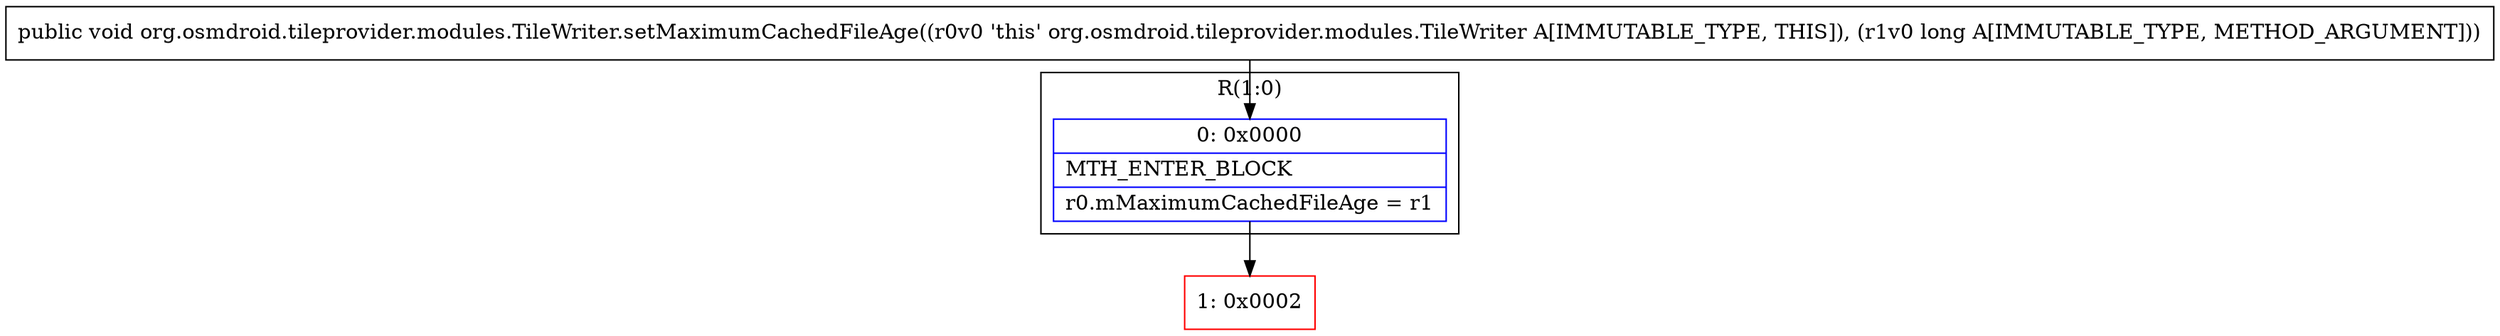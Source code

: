 digraph "CFG fororg.osmdroid.tileprovider.modules.TileWriter.setMaximumCachedFileAge(J)V" {
subgraph cluster_Region_950156049 {
label = "R(1:0)";
node [shape=record,color=blue];
Node_0 [shape=record,label="{0\:\ 0x0000|MTH_ENTER_BLOCK\l|r0.mMaximumCachedFileAge = r1\l}"];
}
Node_1 [shape=record,color=red,label="{1\:\ 0x0002}"];
MethodNode[shape=record,label="{public void org.osmdroid.tileprovider.modules.TileWriter.setMaximumCachedFileAge((r0v0 'this' org.osmdroid.tileprovider.modules.TileWriter A[IMMUTABLE_TYPE, THIS]), (r1v0 long A[IMMUTABLE_TYPE, METHOD_ARGUMENT])) }"];
MethodNode -> Node_0;
Node_0 -> Node_1;
}

